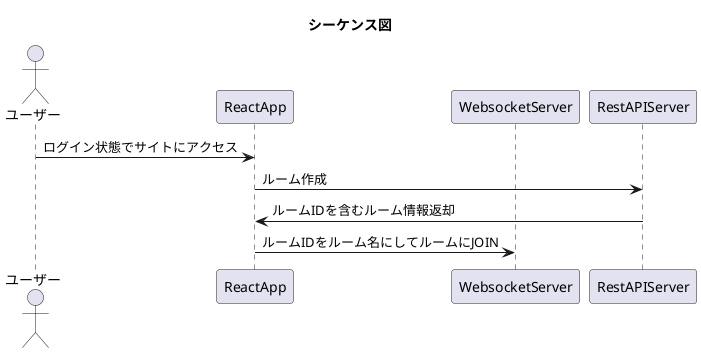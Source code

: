 @startuml
title シーケンス図

actor ユーザー

participant ReactApp
participant WebsocketServer
participant RestAPIServer

ユーザー -> ReactApp : ログイン状態でサイトにアクセス
ReactApp -> RestAPIServer : ルーム作成
RestAPIServer -> ReactApp : ルームIDを含むルーム情報返却
ReactApp -> WebsocketServer : ルームIDをルーム名にしてルームにJOIN

@enduml
